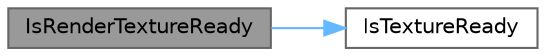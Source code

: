 digraph "IsRenderTextureReady"
{
 // LATEX_PDF_SIZE
  bgcolor="transparent";
  edge [fontname=Helvetica,fontsize=10,labelfontname=Helvetica,labelfontsize=10];
  node [fontname=Helvetica,fontsize=10,shape=box,height=0.2,width=0.4];
  rankdir="LR";
  Node1 [id="Node000001",label="IsRenderTextureReady",height=0.2,width=0.4,color="gray40", fillcolor="grey60", style="filled", fontcolor="black",tooltip=" "];
  Node1 -> Node2 [id="edge3_Node000001_Node000002",color="steelblue1",style="solid",tooltip=" "];
  Node2 [id="Node000002",label="IsTextureReady",height=0.2,width=0.4,color="grey40", fillcolor="white", style="filled",URL="$_classes_2lib_2rtextures_8c.html#a4eb2d502bcd944864795814f691de24d",tooltip=" "];
}
